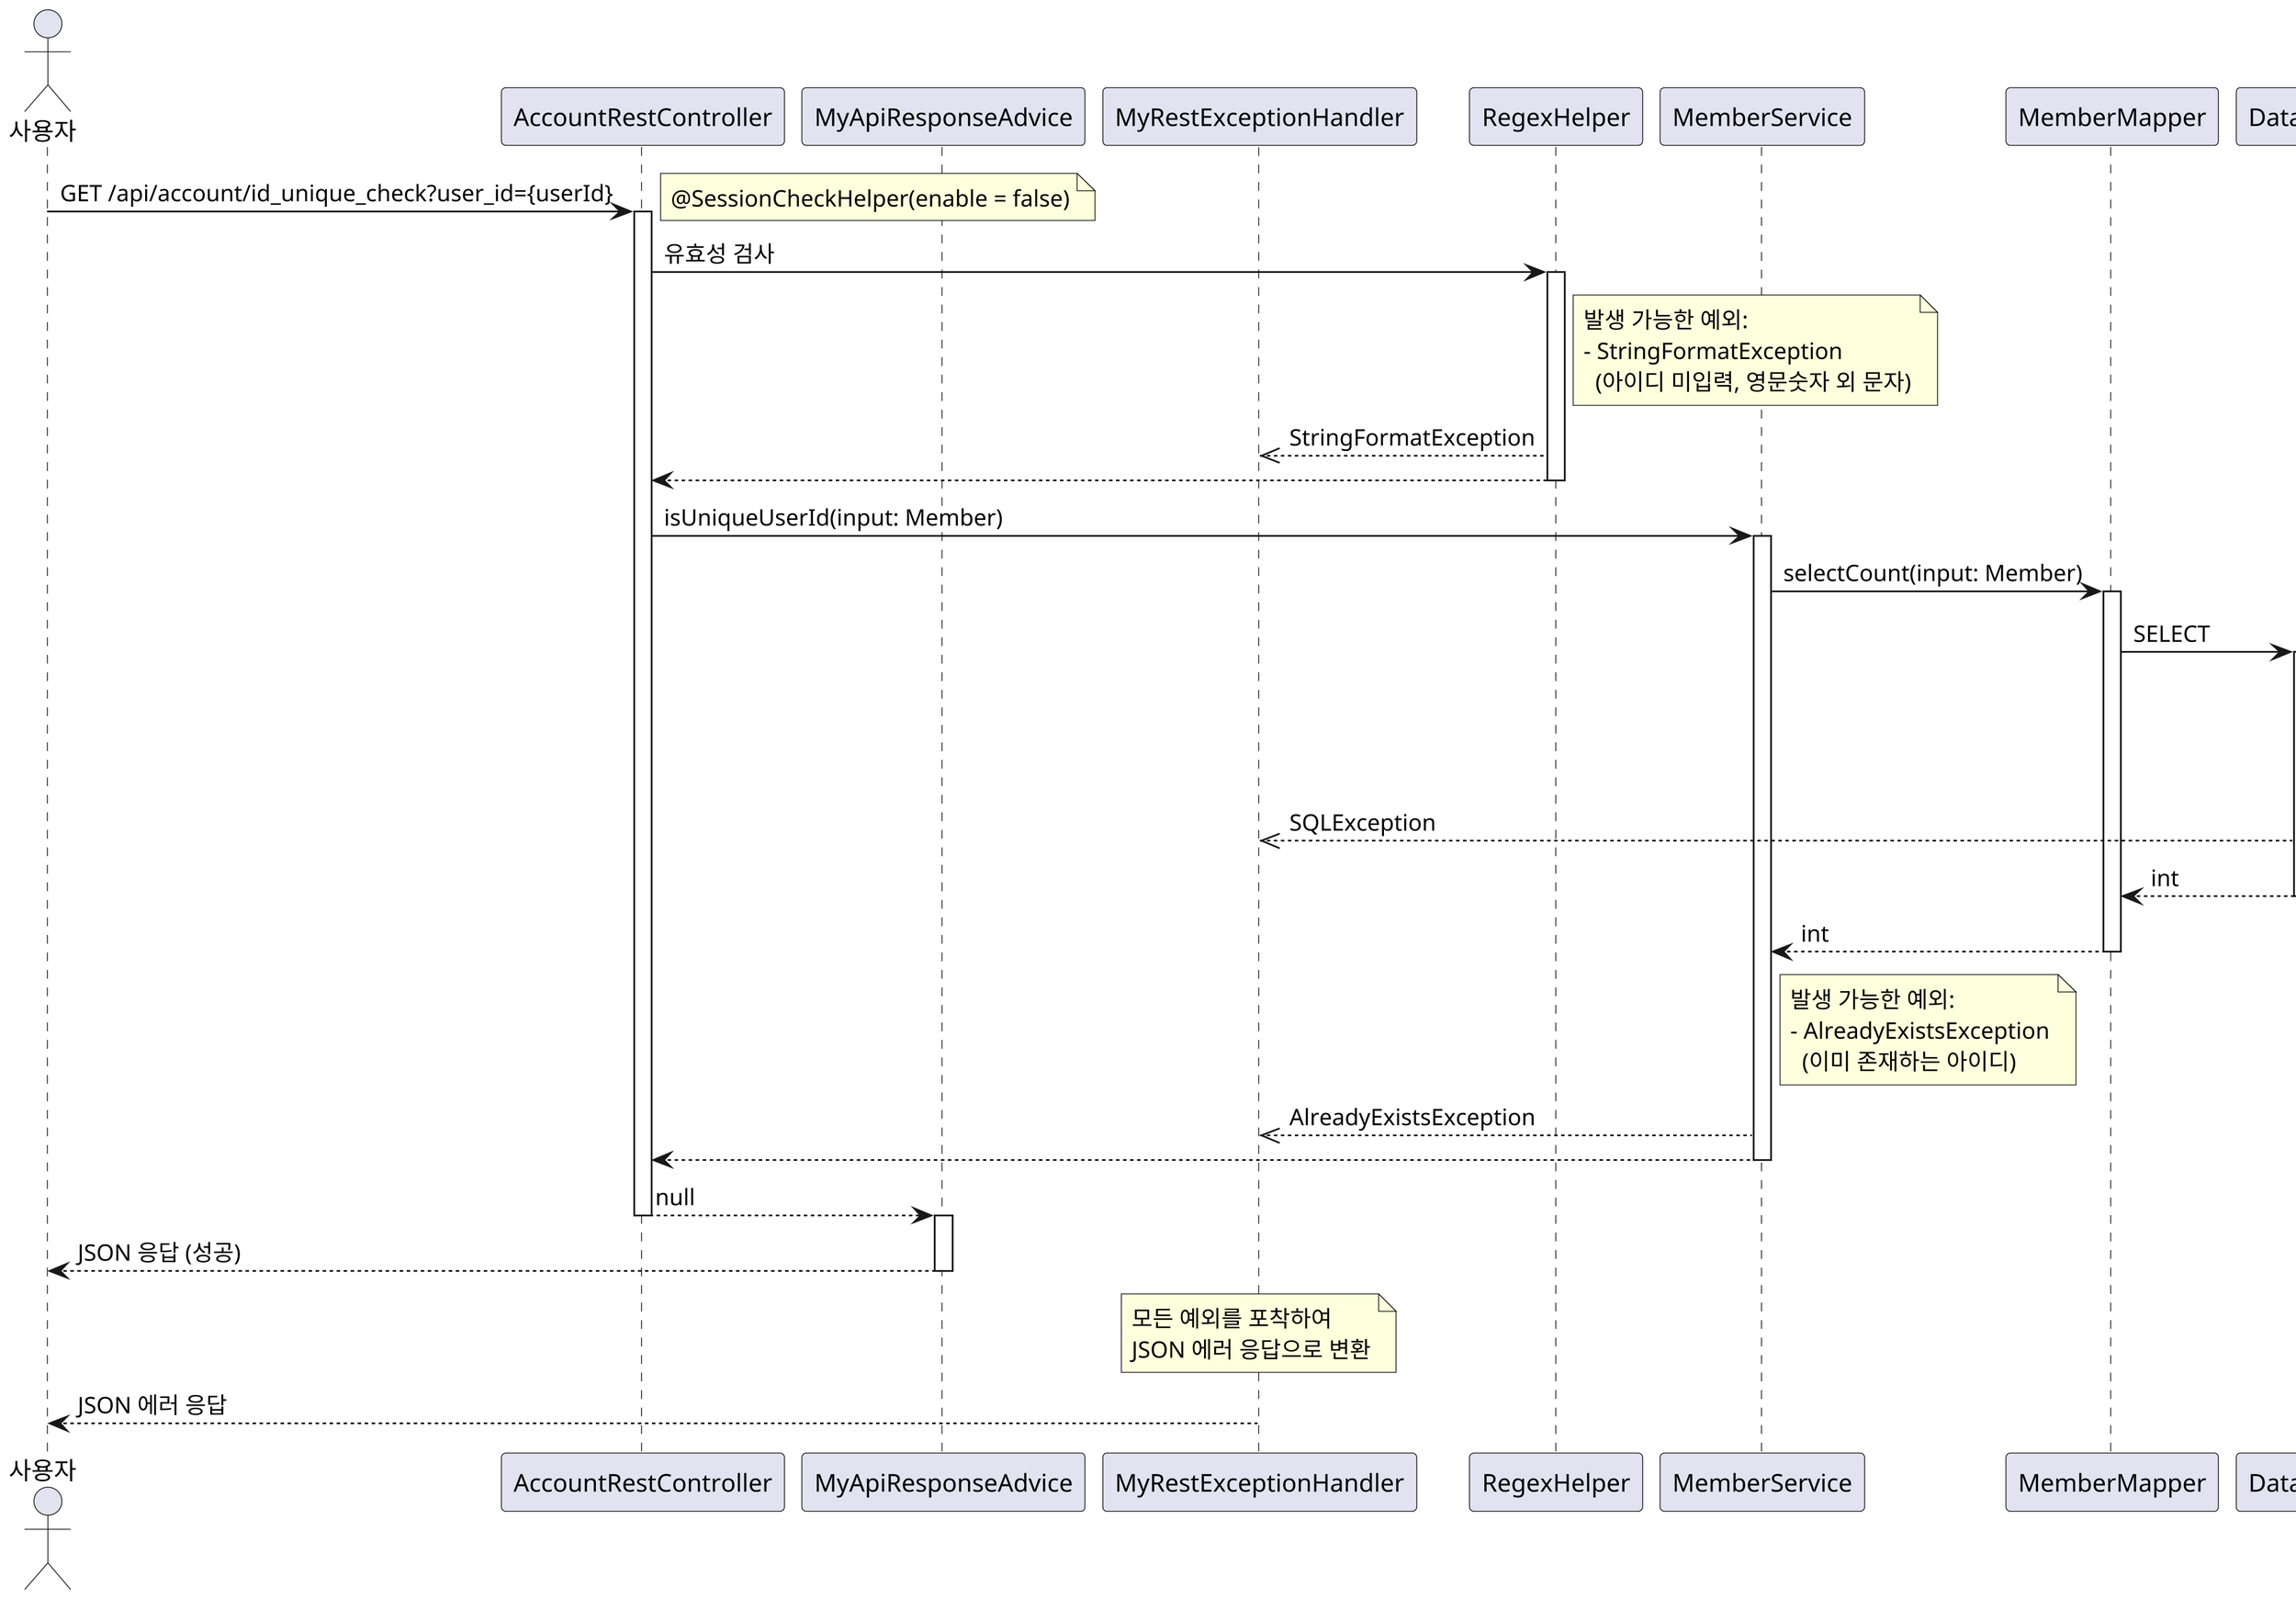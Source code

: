 @startuml
skinparam dpi 300

actor Actor as "사용자"
participant AccountRestController
participant MyApiResponseAdvice
participant MyRestExceptionHandler
participant RegexHelper
participant MemberService
participant MemberMapper
participant Database

Actor -> AccountRestController: GET /api/account/id_unique_check?user_id={userId}
activate AccountRestController
note right: @SessionCheckHelper(enable = false)

AccountRestController -> RegexHelper: 유효성 검사
activate RegexHelper
note right of RegexHelper: 발생 가능한 예외:\n- StringFormatException\n  (아이디 미입력, 영문숫자 외 문자)
RegexHelper -->> MyRestExceptionHandler: StringFormatException
RegexHelper --> AccountRestController
deactivate RegexHelper

AccountRestController -> MemberService: isUniqueUserId(input: Member)
activate MemberService
MemberService -> MemberMapper: selectCount(input: Member)
activate MemberMapper
MemberMapper -> Database: SELECT
activate Database
note right: 중복 아이디 조회
note right of Database: 발생 가능한 예외:\n- SQLException\n  (데이터베이스 연결 오류)
Database -->> MyRestExceptionHandler: SQLException
Database --> MemberMapper: int
deactivate Database
MemberMapper --> MemberService: int
deactivate MemberMapper
note right of MemberService: 발생 가능한 예외:\n- AlreadyExistsException\n  (이미 존재하는 아이디)
MemberService -->> MyRestExceptionHandler: AlreadyExistsException
MemberService --> AccountRestController
deactivate MemberService

AccountRestController --> MyApiResponseAdvice: null
deactivate AccountRestController
activate MyApiResponseAdvice
MyApiResponseAdvice --> Actor: JSON 응답 (성공)
deactivate MyApiResponseAdvice

note over MyRestExceptionHandler: 모든 예외를 포착하여\nJSON 에러 응답으로 변환
MyRestExceptionHandler --> Actor: JSON 에러 응답

@enduml
